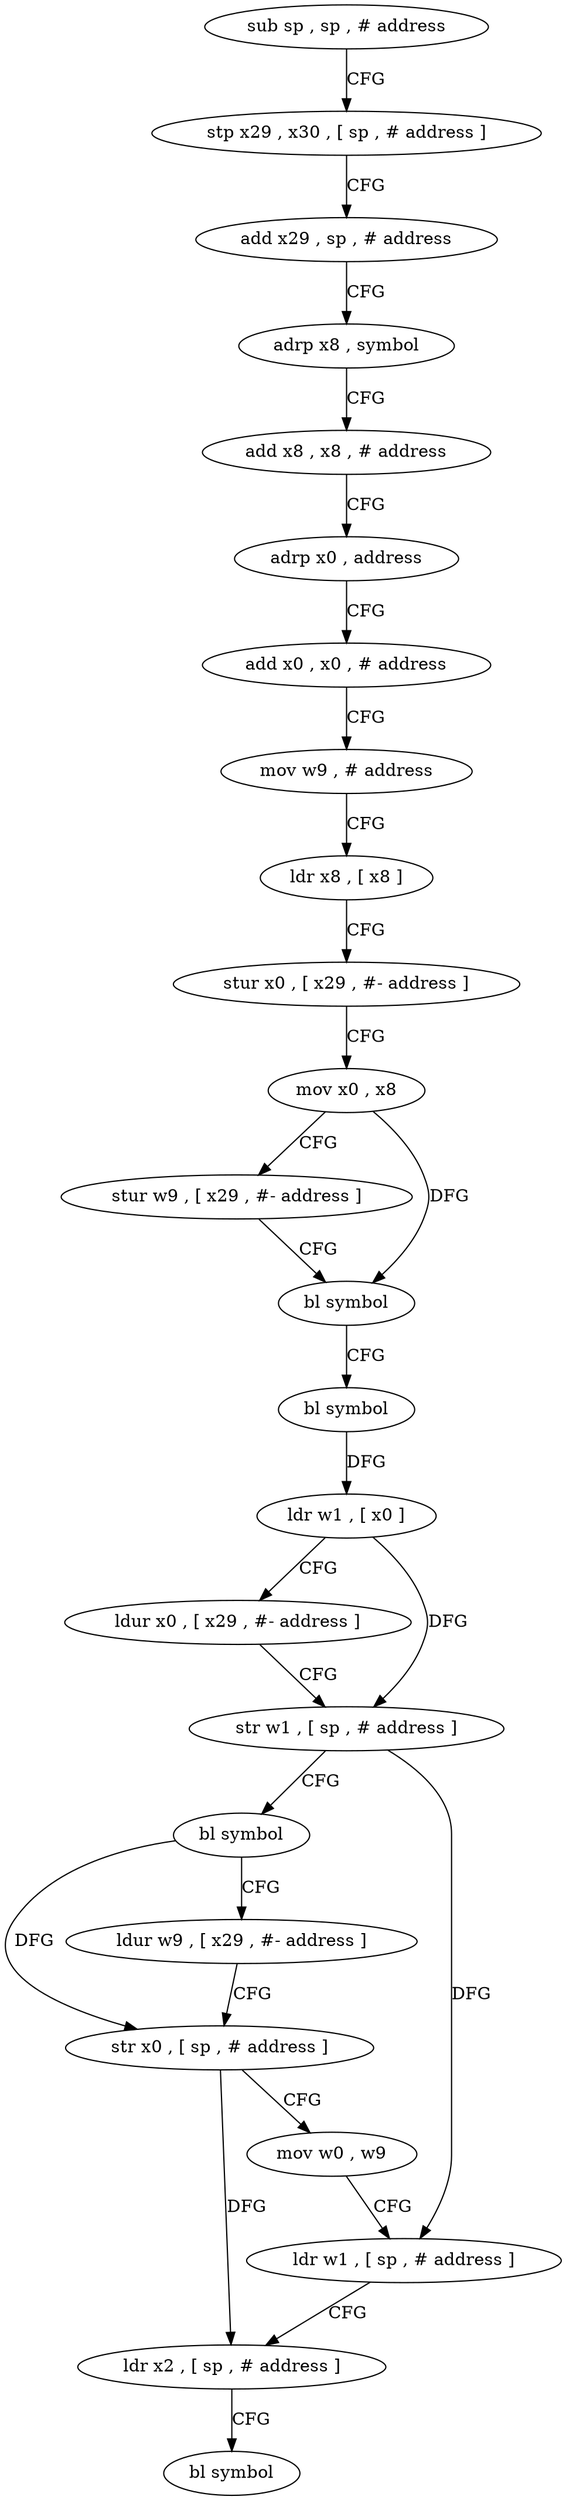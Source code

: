 digraph "func" {
"4208980" [label = "sub sp , sp , # address" ]
"4208984" [label = "stp x29 , x30 , [ sp , # address ]" ]
"4208988" [label = "add x29 , sp , # address" ]
"4208992" [label = "adrp x8 , symbol" ]
"4208996" [label = "add x8 , x8 , # address" ]
"4209000" [label = "adrp x0 , address" ]
"4209004" [label = "add x0 , x0 , # address" ]
"4209008" [label = "mov w9 , # address" ]
"4209012" [label = "ldr x8 , [ x8 ]" ]
"4209016" [label = "stur x0 , [ x29 , #- address ]" ]
"4209020" [label = "mov x0 , x8" ]
"4209024" [label = "stur w9 , [ x29 , #- address ]" ]
"4209028" [label = "bl symbol" ]
"4209032" [label = "bl symbol" ]
"4209036" [label = "ldr w1 , [ x0 ]" ]
"4209040" [label = "ldur x0 , [ x29 , #- address ]" ]
"4209044" [label = "str w1 , [ sp , # address ]" ]
"4209048" [label = "bl symbol" ]
"4209052" [label = "ldur w9 , [ x29 , #- address ]" ]
"4209056" [label = "str x0 , [ sp , # address ]" ]
"4209060" [label = "mov w0 , w9" ]
"4209064" [label = "ldr w1 , [ sp , # address ]" ]
"4209068" [label = "ldr x2 , [ sp , # address ]" ]
"4209072" [label = "bl symbol" ]
"4208980" -> "4208984" [ label = "CFG" ]
"4208984" -> "4208988" [ label = "CFG" ]
"4208988" -> "4208992" [ label = "CFG" ]
"4208992" -> "4208996" [ label = "CFG" ]
"4208996" -> "4209000" [ label = "CFG" ]
"4209000" -> "4209004" [ label = "CFG" ]
"4209004" -> "4209008" [ label = "CFG" ]
"4209008" -> "4209012" [ label = "CFG" ]
"4209012" -> "4209016" [ label = "CFG" ]
"4209016" -> "4209020" [ label = "CFG" ]
"4209020" -> "4209024" [ label = "CFG" ]
"4209020" -> "4209028" [ label = "DFG" ]
"4209024" -> "4209028" [ label = "CFG" ]
"4209028" -> "4209032" [ label = "CFG" ]
"4209032" -> "4209036" [ label = "DFG" ]
"4209036" -> "4209040" [ label = "CFG" ]
"4209036" -> "4209044" [ label = "DFG" ]
"4209040" -> "4209044" [ label = "CFG" ]
"4209044" -> "4209048" [ label = "CFG" ]
"4209044" -> "4209064" [ label = "DFG" ]
"4209048" -> "4209052" [ label = "CFG" ]
"4209048" -> "4209056" [ label = "DFG" ]
"4209052" -> "4209056" [ label = "CFG" ]
"4209056" -> "4209060" [ label = "CFG" ]
"4209056" -> "4209068" [ label = "DFG" ]
"4209060" -> "4209064" [ label = "CFG" ]
"4209064" -> "4209068" [ label = "CFG" ]
"4209068" -> "4209072" [ label = "CFG" ]
}
